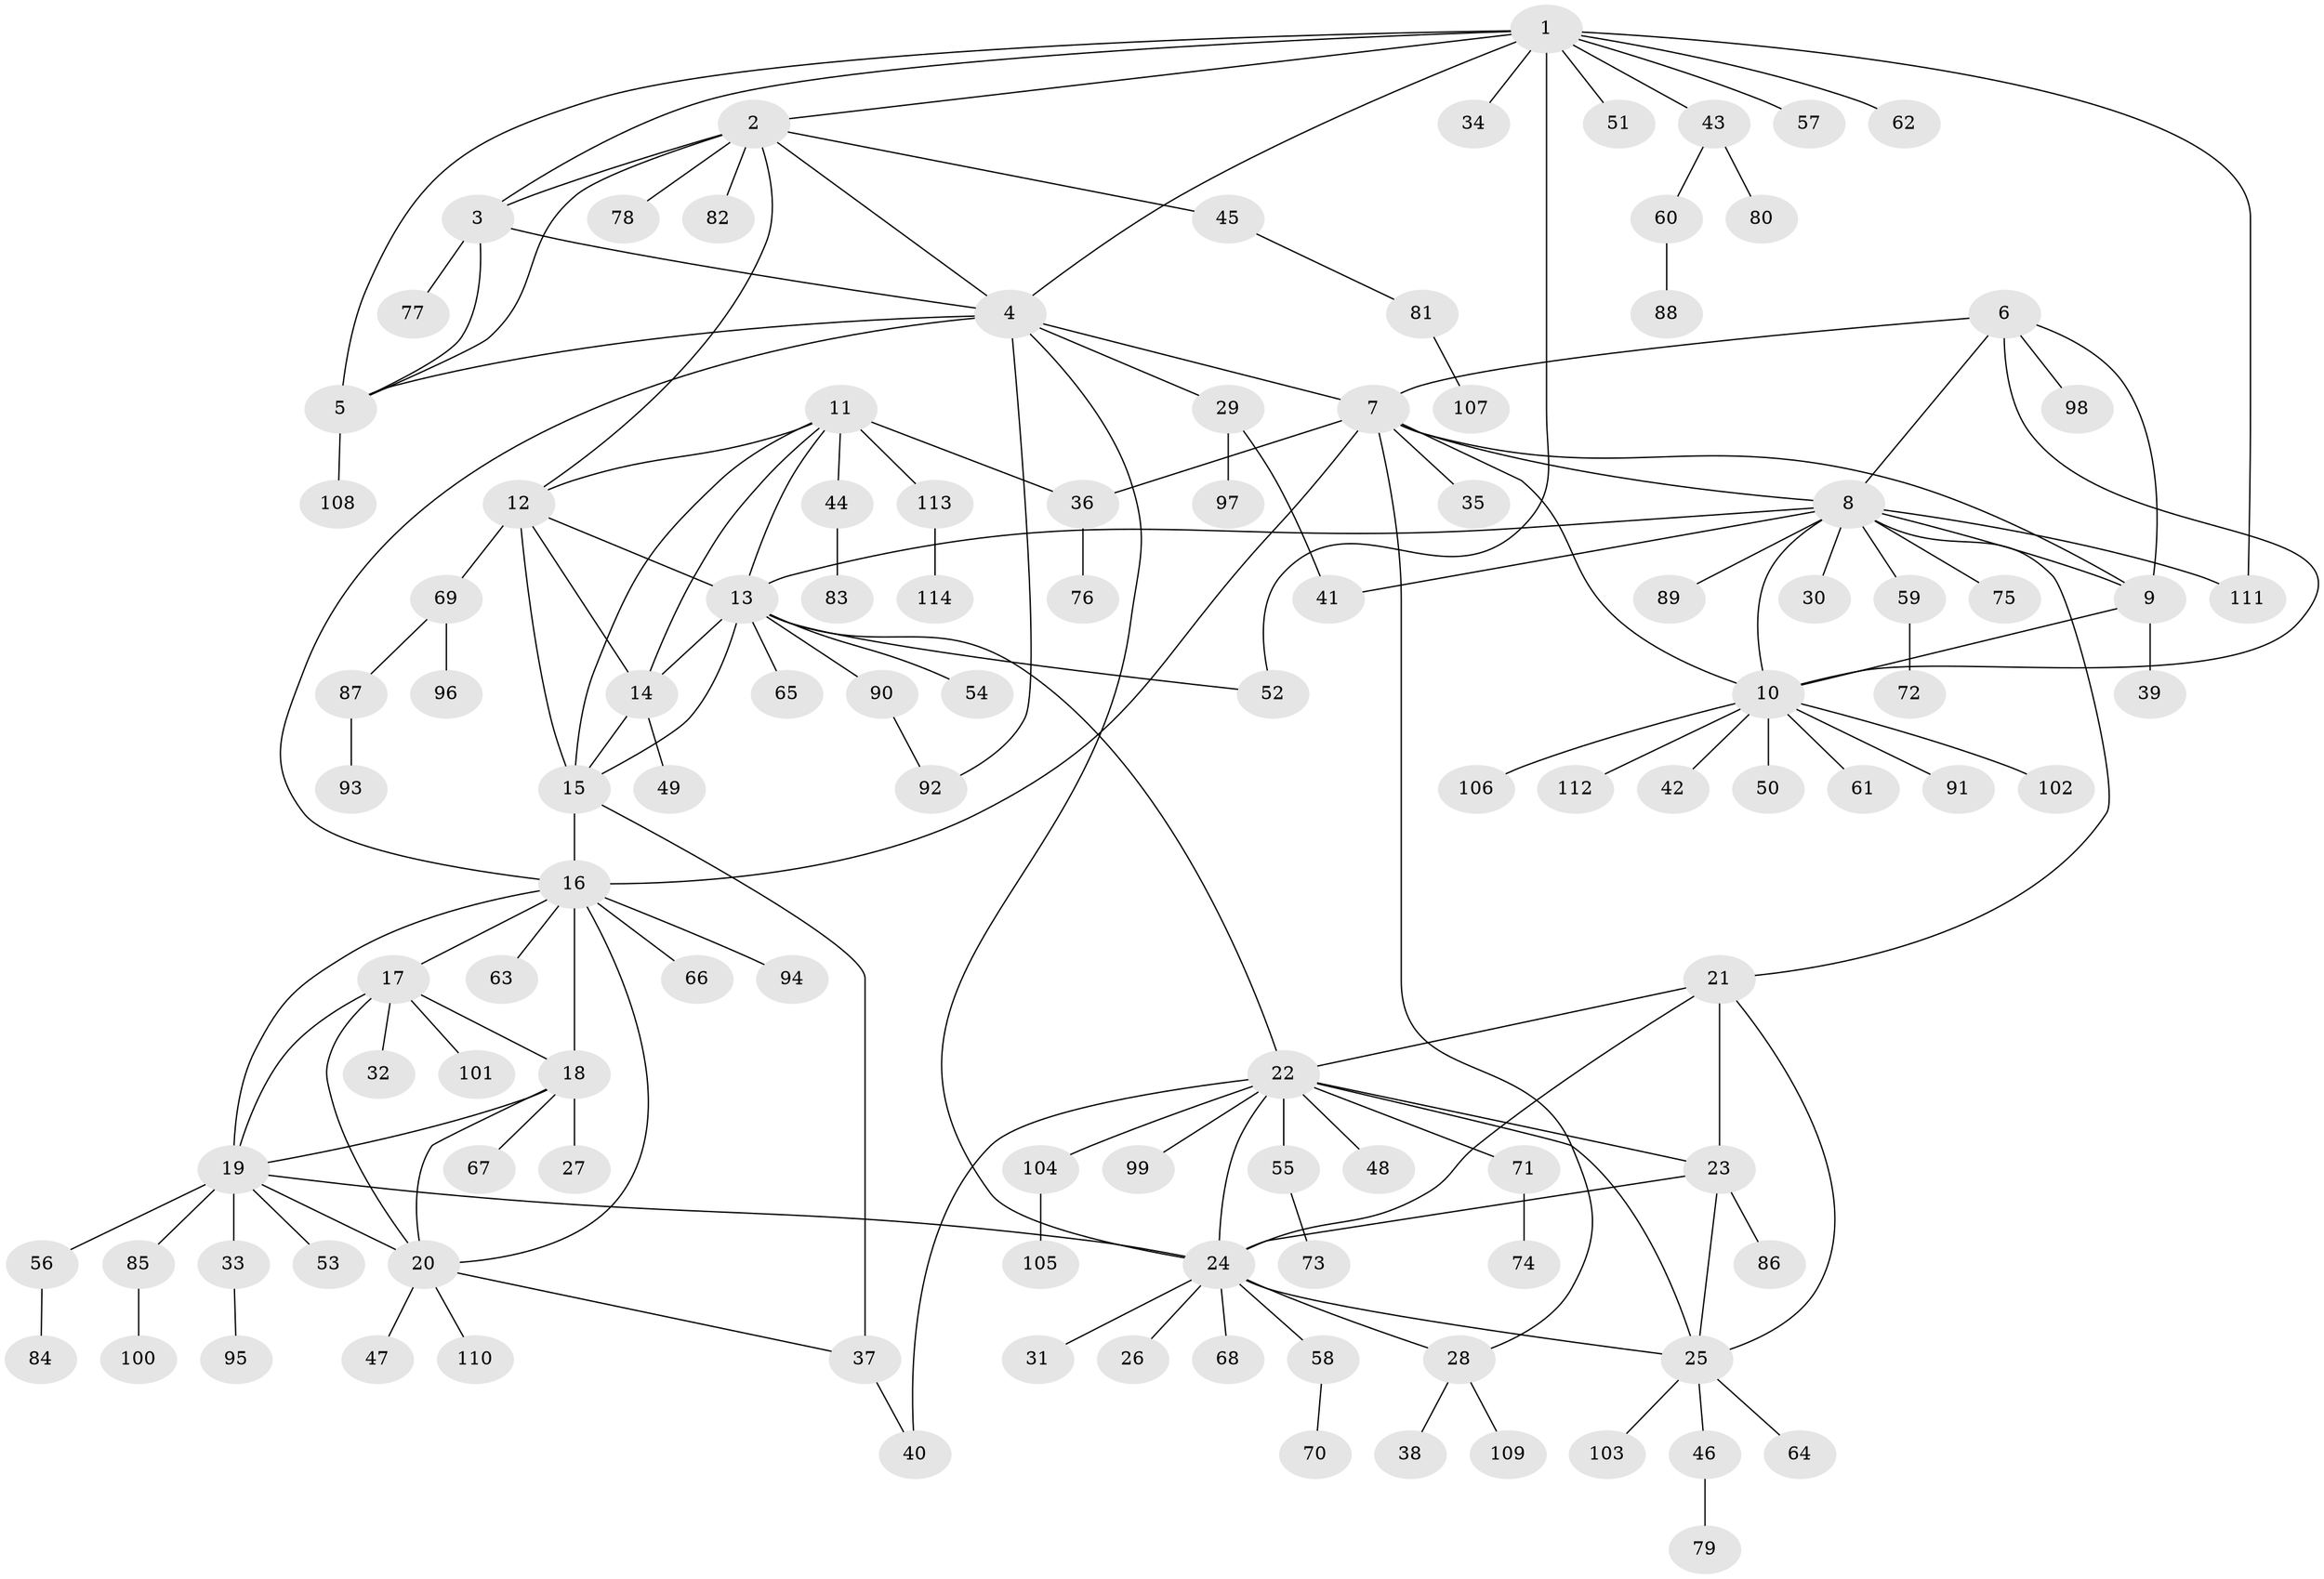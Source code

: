 // coarse degree distribution, {10: 0.057971014492753624, 7: 0.028985507246376812, 4: 0.07246376811594203, 9: 0.028985507246376812, 8: 0.043478260869565216, 11: 0.014492753623188406, 2: 0.14492753623188406, 5: 0.057971014492753624, 6: 0.014492753623188406, 1: 0.5072463768115942, 3: 0.028985507246376812}
// Generated by graph-tools (version 1.1) at 2025/52/03/04/25 22:52:41]
// undirected, 114 vertices, 157 edges
graph export_dot {
  node [color=gray90,style=filled];
  1;
  2;
  3;
  4;
  5;
  6;
  7;
  8;
  9;
  10;
  11;
  12;
  13;
  14;
  15;
  16;
  17;
  18;
  19;
  20;
  21;
  22;
  23;
  24;
  25;
  26;
  27;
  28;
  29;
  30;
  31;
  32;
  33;
  34;
  35;
  36;
  37;
  38;
  39;
  40;
  41;
  42;
  43;
  44;
  45;
  46;
  47;
  48;
  49;
  50;
  51;
  52;
  53;
  54;
  55;
  56;
  57;
  58;
  59;
  60;
  61;
  62;
  63;
  64;
  65;
  66;
  67;
  68;
  69;
  70;
  71;
  72;
  73;
  74;
  75;
  76;
  77;
  78;
  79;
  80;
  81;
  82;
  83;
  84;
  85;
  86;
  87;
  88;
  89;
  90;
  91;
  92;
  93;
  94;
  95;
  96;
  97;
  98;
  99;
  100;
  101;
  102;
  103;
  104;
  105;
  106;
  107;
  108;
  109;
  110;
  111;
  112;
  113;
  114;
  1 -- 2;
  1 -- 3;
  1 -- 4;
  1 -- 5;
  1 -- 34;
  1 -- 43;
  1 -- 51;
  1 -- 52;
  1 -- 57;
  1 -- 62;
  1 -- 111;
  2 -- 3;
  2 -- 4;
  2 -- 5;
  2 -- 12;
  2 -- 45;
  2 -- 78;
  2 -- 82;
  3 -- 4;
  3 -- 5;
  3 -- 77;
  4 -- 5;
  4 -- 7;
  4 -- 16;
  4 -- 24;
  4 -- 29;
  4 -- 92;
  5 -- 108;
  6 -- 7;
  6 -- 8;
  6 -- 9;
  6 -- 10;
  6 -- 98;
  7 -- 8;
  7 -- 9;
  7 -- 10;
  7 -- 16;
  7 -- 28;
  7 -- 35;
  7 -- 36;
  8 -- 9;
  8 -- 10;
  8 -- 13;
  8 -- 21;
  8 -- 30;
  8 -- 41;
  8 -- 59;
  8 -- 75;
  8 -- 89;
  8 -- 111;
  9 -- 10;
  9 -- 39;
  10 -- 42;
  10 -- 50;
  10 -- 61;
  10 -- 91;
  10 -- 102;
  10 -- 106;
  10 -- 112;
  11 -- 12;
  11 -- 13;
  11 -- 14;
  11 -- 15;
  11 -- 36;
  11 -- 44;
  11 -- 113;
  12 -- 13;
  12 -- 14;
  12 -- 15;
  12 -- 69;
  13 -- 14;
  13 -- 15;
  13 -- 22;
  13 -- 52;
  13 -- 54;
  13 -- 65;
  13 -- 90;
  14 -- 15;
  14 -- 49;
  15 -- 16;
  15 -- 37;
  16 -- 17;
  16 -- 18;
  16 -- 19;
  16 -- 20;
  16 -- 63;
  16 -- 66;
  16 -- 94;
  17 -- 18;
  17 -- 19;
  17 -- 20;
  17 -- 32;
  17 -- 101;
  18 -- 19;
  18 -- 20;
  18 -- 27;
  18 -- 67;
  19 -- 20;
  19 -- 24;
  19 -- 33;
  19 -- 53;
  19 -- 56;
  19 -- 85;
  20 -- 37;
  20 -- 47;
  20 -- 110;
  21 -- 22;
  21 -- 23;
  21 -- 24;
  21 -- 25;
  22 -- 23;
  22 -- 24;
  22 -- 25;
  22 -- 40;
  22 -- 48;
  22 -- 55;
  22 -- 71;
  22 -- 99;
  22 -- 104;
  23 -- 24;
  23 -- 25;
  23 -- 86;
  24 -- 25;
  24 -- 26;
  24 -- 28;
  24 -- 31;
  24 -- 58;
  24 -- 68;
  25 -- 46;
  25 -- 64;
  25 -- 103;
  28 -- 38;
  28 -- 109;
  29 -- 41;
  29 -- 97;
  33 -- 95;
  36 -- 76;
  37 -- 40;
  43 -- 60;
  43 -- 80;
  44 -- 83;
  45 -- 81;
  46 -- 79;
  55 -- 73;
  56 -- 84;
  58 -- 70;
  59 -- 72;
  60 -- 88;
  69 -- 87;
  69 -- 96;
  71 -- 74;
  81 -- 107;
  85 -- 100;
  87 -- 93;
  90 -- 92;
  104 -- 105;
  113 -- 114;
}
